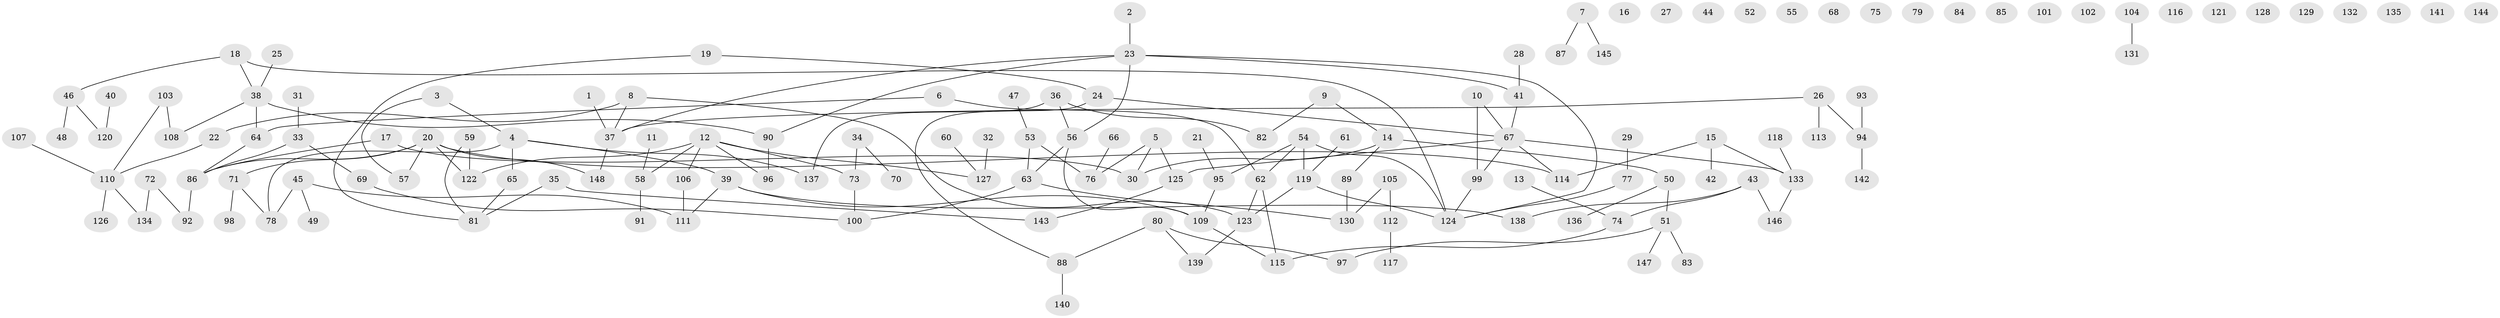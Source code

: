 // coarse degree distribution, {3: 0.1686746987951807, 2: 0.3493975903614458, 4: 0.13253012048192772, 5: 0.0963855421686747, 6: 0.03614457831325301, 1: 0.21686746987951808}
// Generated by graph-tools (version 1.1) at 2025/35/03/04/25 23:35:45]
// undirected, 148 vertices, 158 edges
graph export_dot {
  node [color=gray90,style=filled];
  1;
  2;
  3;
  4;
  5;
  6;
  7;
  8;
  9;
  10;
  11;
  12;
  13;
  14;
  15;
  16;
  17;
  18;
  19;
  20;
  21;
  22;
  23;
  24;
  25;
  26;
  27;
  28;
  29;
  30;
  31;
  32;
  33;
  34;
  35;
  36;
  37;
  38;
  39;
  40;
  41;
  42;
  43;
  44;
  45;
  46;
  47;
  48;
  49;
  50;
  51;
  52;
  53;
  54;
  55;
  56;
  57;
  58;
  59;
  60;
  61;
  62;
  63;
  64;
  65;
  66;
  67;
  68;
  69;
  70;
  71;
  72;
  73;
  74;
  75;
  76;
  77;
  78;
  79;
  80;
  81;
  82;
  83;
  84;
  85;
  86;
  87;
  88;
  89;
  90;
  91;
  92;
  93;
  94;
  95;
  96;
  97;
  98;
  99;
  100;
  101;
  102;
  103;
  104;
  105;
  106;
  107;
  108;
  109;
  110;
  111;
  112;
  113;
  114;
  115;
  116;
  117;
  118;
  119;
  120;
  121;
  122;
  123;
  124;
  125;
  126;
  127;
  128;
  129;
  130;
  131;
  132;
  133;
  134;
  135;
  136;
  137;
  138;
  139;
  140;
  141;
  142;
  143;
  144;
  145;
  146;
  147;
  148;
  1 -- 37;
  2 -- 23;
  3 -- 4;
  3 -- 57;
  4 -- 39;
  4 -- 65;
  4 -- 78;
  4 -- 137;
  5 -- 30;
  5 -- 76;
  5 -- 125;
  6 -- 62;
  6 -- 64;
  7 -- 87;
  7 -- 145;
  8 -- 22;
  8 -- 37;
  8 -- 123;
  9 -- 14;
  9 -- 82;
  10 -- 67;
  10 -- 99;
  11 -- 58;
  12 -- 58;
  12 -- 73;
  12 -- 96;
  12 -- 106;
  12 -- 122;
  12 -- 127;
  13 -- 74;
  14 -- 30;
  14 -- 50;
  14 -- 89;
  15 -- 42;
  15 -- 114;
  15 -- 133;
  17 -- 30;
  17 -- 86;
  18 -- 38;
  18 -- 46;
  18 -- 124;
  19 -- 24;
  19 -- 81;
  20 -- 57;
  20 -- 71;
  20 -- 86;
  20 -- 114;
  20 -- 122;
  20 -- 148;
  21 -- 95;
  22 -- 110;
  23 -- 37;
  23 -- 41;
  23 -- 56;
  23 -- 90;
  23 -- 124;
  24 -- 67;
  24 -- 88;
  25 -- 38;
  26 -- 37;
  26 -- 94;
  26 -- 113;
  28 -- 41;
  29 -- 77;
  31 -- 33;
  32 -- 127;
  33 -- 69;
  33 -- 86;
  34 -- 70;
  34 -- 73;
  35 -- 81;
  35 -- 143;
  36 -- 56;
  36 -- 82;
  36 -- 137;
  37 -- 148;
  38 -- 64;
  38 -- 90;
  38 -- 108;
  39 -- 109;
  39 -- 111;
  39 -- 138;
  40 -- 120;
  41 -- 67;
  43 -- 74;
  43 -- 138;
  43 -- 146;
  45 -- 49;
  45 -- 78;
  45 -- 111;
  46 -- 48;
  46 -- 120;
  47 -- 53;
  50 -- 51;
  50 -- 136;
  51 -- 83;
  51 -- 97;
  51 -- 147;
  53 -- 63;
  53 -- 76;
  54 -- 62;
  54 -- 95;
  54 -- 119;
  54 -- 124;
  56 -- 63;
  56 -- 109;
  58 -- 91;
  59 -- 81;
  59 -- 122;
  60 -- 127;
  61 -- 119;
  62 -- 115;
  62 -- 123;
  63 -- 100;
  63 -- 130;
  64 -- 86;
  65 -- 81;
  66 -- 76;
  67 -- 99;
  67 -- 114;
  67 -- 125;
  67 -- 133;
  69 -- 100;
  71 -- 78;
  71 -- 98;
  72 -- 92;
  72 -- 134;
  73 -- 100;
  74 -- 115;
  77 -- 124;
  80 -- 88;
  80 -- 97;
  80 -- 139;
  86 -- 92;
  88 -- 140;
  89 -- 130;
  90 -- 96;
  93 -- 94;
  94 -- 142;
  95 -- 109;
  99 -- 124;
  103 -- 108;
  103 -- 110;
  104 -- 131;
  105 -- 112;
  105 -- 130;
  106 -- 111;
  107 -- 110;
  109 -- 115;
  110 -- 126;
  110 -- 134;
  112 -- 117;
  118 -- 133;
  119 -- 123;
  119 -- 124;
  123 -- 139;
  125 -- 143;
  133 -- 146;
}
